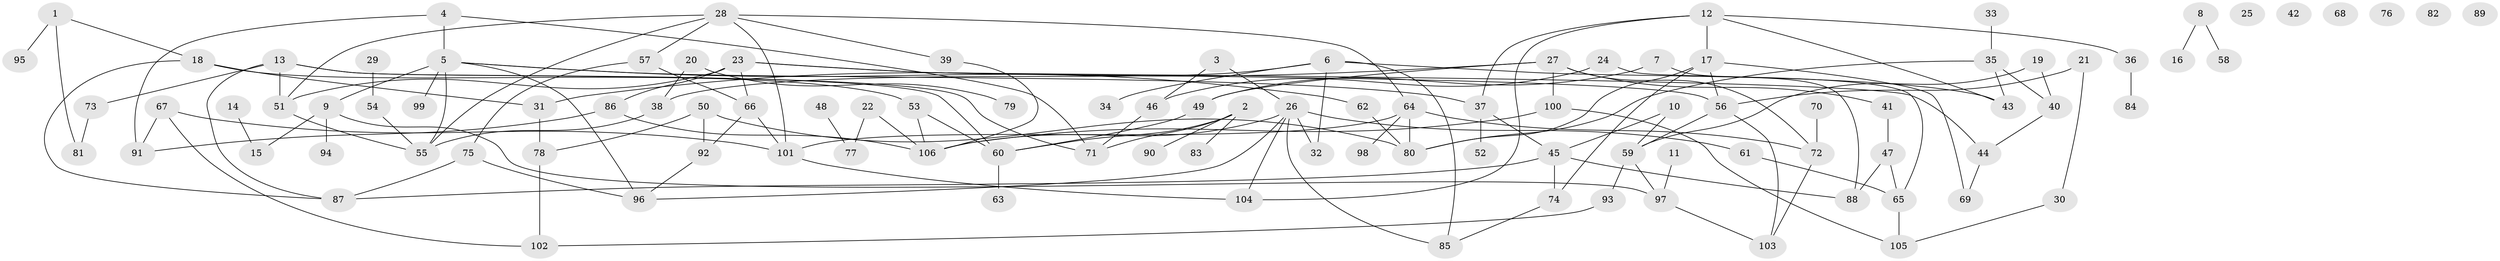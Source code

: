 // Generated by graph-tools (version 1.1) at 2025/49/03/09/25 03:49:05]
// undirected, 106 vertices, 147 edges
graph export_dot {
graph [start="1"]
  node [color=gray90,style=filled];
  1;
  2;
  3;
  4;
  5;
  6;
  7;
  8;
  9;
  10;
  11;
  12;
  13;
  14;
  15;
  16;
  17;
  18;
  19;
  20;
  21;
  22;
  23;
  24;
  25;
  26;
  27;
  28;
  29;
  30;
  31;
  32;
  33;
  34;
  35;
  36;
  37;
  38;
  39;
  40;
  41;
  42;
  43;
  44;
  45;
  46;
  47;
  48;
  49;
  50;
  51;
  52;
  53;
  54;
  55;
  56;
  57;
  58;
  59;
  60;
  61;
  62;
  63;
  64;
  65;
  66;
  67;
  68;
  69;
  70;
  71;
  72;
  73;
  74;
  75;
  76;
  77;
  78;
  79;
  80;
  81;
  82;
  83;
  84;
  85;
  86;
  87;
  88;
  89;
  90;
  91;
  92;
  93;
  94;
  95;
  96;
  97;
  98;
  99;
  100;
  101;
  102;
  103;
  104;
  105;
  106;
  1 -- 18;
  1 -- 81;
  1 -- 95;
  2 -- 60;
  2 -- 71;
  2 -- 83;
  2 -- 90;
  3 -- 26;
  3 -- 46;
  4 -- 5;
  4 -- 71;
  4 -- 91;
  5 -- 9;
  5 -- 37;
  5 -- 55;
  5 -- 62;
  5 -- 96;
  5 -- 99;
  6 -- 32;
  6 -- 34;
  6 -- 38;
  6 -- 43;
  6 -- 85;
  7 -- 49;
  7 -- 88;
  8 -- 16;
  8 -- 58;
  9 -- 15;
  9 -- 94;
  9 -- 97;
  10 -- 45;
  10 -- 59;
  11 -- 97;
  12 -- 17;
  12 -- 36;
  12 -- 37;
  12 -- 43;
  12 -- 104;
  13 -- 51;
  13 -- 60;
  13 -- 71;
  13 -- 73;
  13 -- 87;
  14 -- 15;
  17 -- 56;
  17 -- 69;
  17 -- 74;
  17 -- 80;
  18 -- 31;
  18 -- 53;
  18 -- 87;
  19 -- 40;
  19 -- 59;
  20 -- 38;
  20 -- 79;
  21 -- 30;
  21 -- 56;
  22 -- 77;
  22 -- 106;
  23 -- 44;
  23 -- 51;
  23 -- 56;
  23 -- 66;
  23 -- 86;
  24 -- 46;
  24 -- 65;
  26 -- 32;
  26 -- 61;
  26 -- 85;
  26 -- 96;
  26 -- 104;
  26 -- 106;
  27 -- 31;
  27 -- 41;
  27 -- 49;
  27 -- 72;
  27 -- 100;
  28 -- 39;
  28 -- 51;
  28 -- 55;
  28 -- 57;
  28 -- 64;
  28 -- 101;
  29 -- 54;
  30 -- 105;
  31 -- 78;
  33 -- 35;
  35 -- 40;
  35 -- 43;
  35 -- 80;
  36 -- 84;
  37 -- 45;
  37 -- 52;
  38 -- 55;
  39 -- 106;
  40 -- 44;
  41 -- 47;
  44 -- 69;
  45 -- 74;
  45 -- 87;
  45 -- 88;
  46 -- 71;
  47 -- 65;
  47 -- 88;
  48 -- 77;
  49 -- 60;
  50 -- 78;
  50 -- 80;
  50 -- 92;
  51 -- 55;
  53 -- 60;
  53 -- 106;
  54 -- 55;
  56 -- 59;
  56 -- 103;
  57 -- 66;
  57 -- 75;
  59 -- 93;
  59 -- 97;
  60 -- 63;
  61 -- 65;
  62 -- 80;
  64 -- 72;
  64 -- 80;
  64 -- 98;
  64 -- 101;
  65 -- 105;
  66 -- 92;
  66 -- 101;
  67 -- 91;
  67 -- 101;
  67 -- 102;
  70 -- 72;
  72 -- 103;
  73 -- 81;
  74 -- 85;
  75 -- 87;
  75 -- 96;
  78 -- 102;
  86 -- 91;
  86 -- 106;
  92 -- 96;
  93 -- 102;
  97 -- 103;
  100 -- 105;
  100 -- 106;
  101 -- 104;
}
